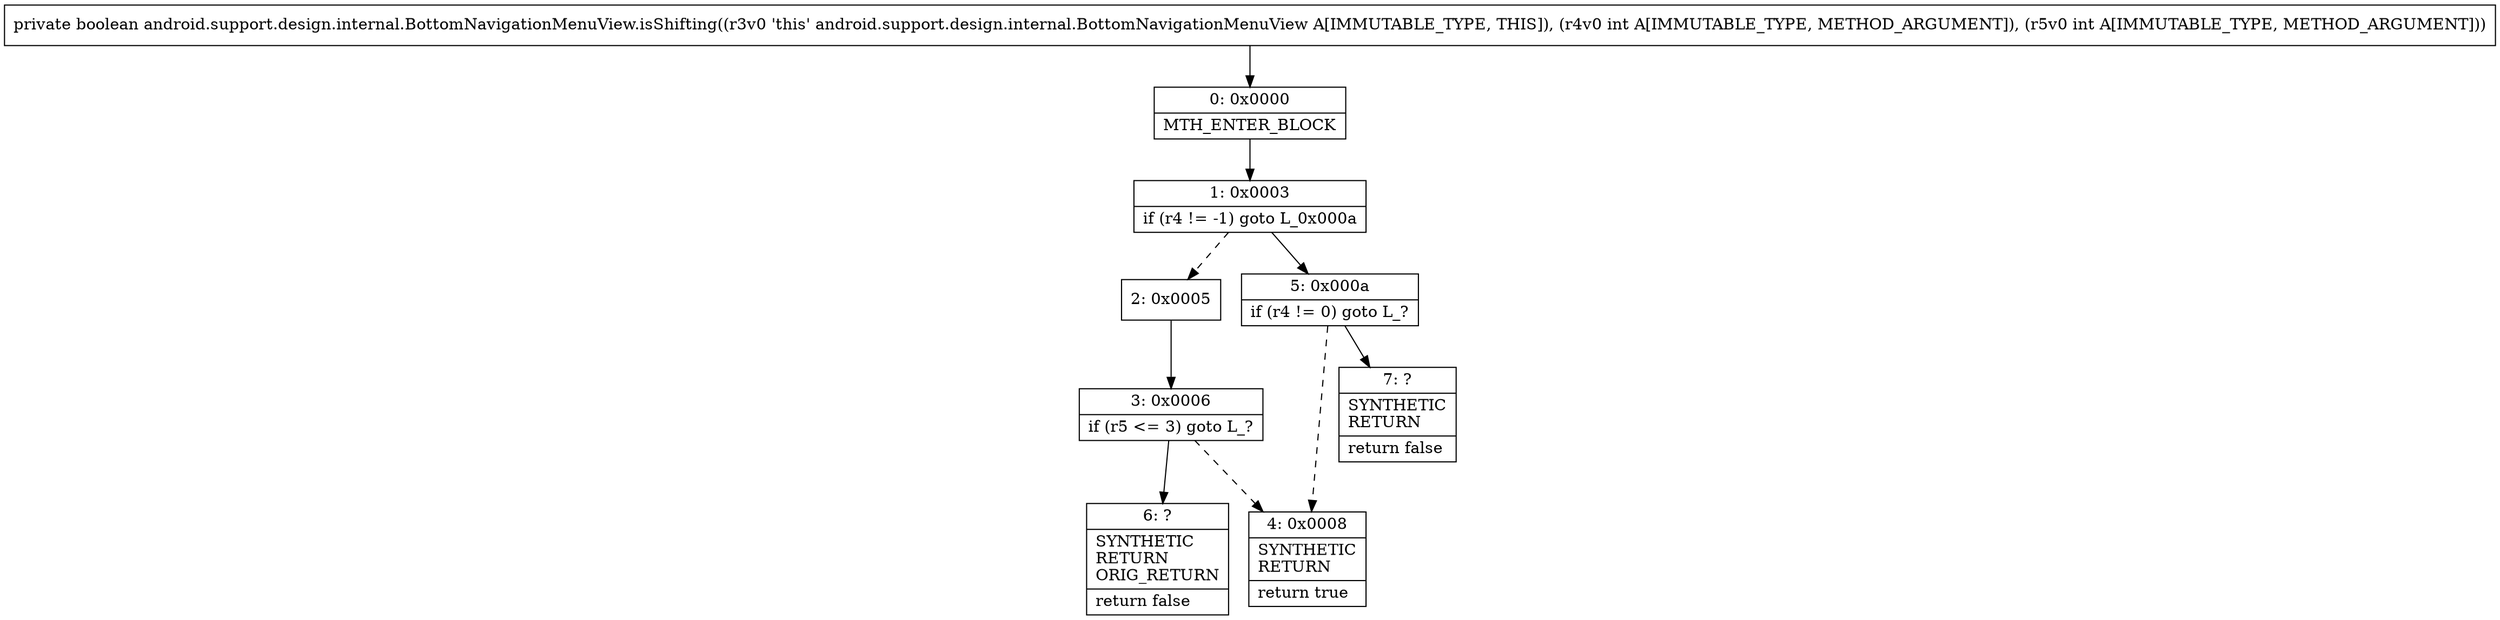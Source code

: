 digraph "CFG forandroid.support.design.internal.BottomNavigationMenuView.isShifting(II)Z" {
Node_0 [shape=record,label="{0\:\ 0x0000|MTH_ENTER_BLOCK\l}"];
Node_1 [shape=record,label="{1\:\ 0x0003|if (r4 != \-1) goto L_0x000a\l}"];
Node_2 [shape=record,label="{2\:\ 0x0005}"];
Node_3 [shape=record,label="{3\:\ 0x0006|if (r5 \<= 3) goto L_?\l}"];
Node_4 [shape=record,label="{4\:\ 0x0008|SYNTHETIC\lRETURN\l|return true\l}"];
Node_5 [shape=record,label="{5\:\ 0x000a|if (r4 != 0) goto L_?\l}"];
Node_6 [shape=record,label="{6\:\ ?|SYNTHETIC\lRETURN\lORIG_RETURN\l|return false\l}"];
Node_7 [shape=record,label="{7\:\ ?|SYNTHETIC\lRETURN\l|return false\l}"];
MethodNode[shape=record,label="{private boolean android.support.design.internal.BottomNavigationMenuView.isShifting((r3v0 'this' android.support.design.internal.BottomNavigationMenuView A[IMMUTABLE_TYPE, THIS]), (r4v0 int A[IMMUTABLE_TYPE, METHOD_ARGUMENT]), (r5v0 int A[IMMUTABLE_TYPE, METHOD_ARGUMENT])) }"];
MethodNode -> Node_0;
Node_0 -> Node_1;
Node_1 -> Node_2[style=dashed];
Node_1 -> Node_5;
Node_2 -> Node_3;
Node_3 -> Node_4[style=dashed];
Node_3 -> Node_6;
Node_5 -> Node_4[style=dashed];
Node_5 -> Node_7;
}

